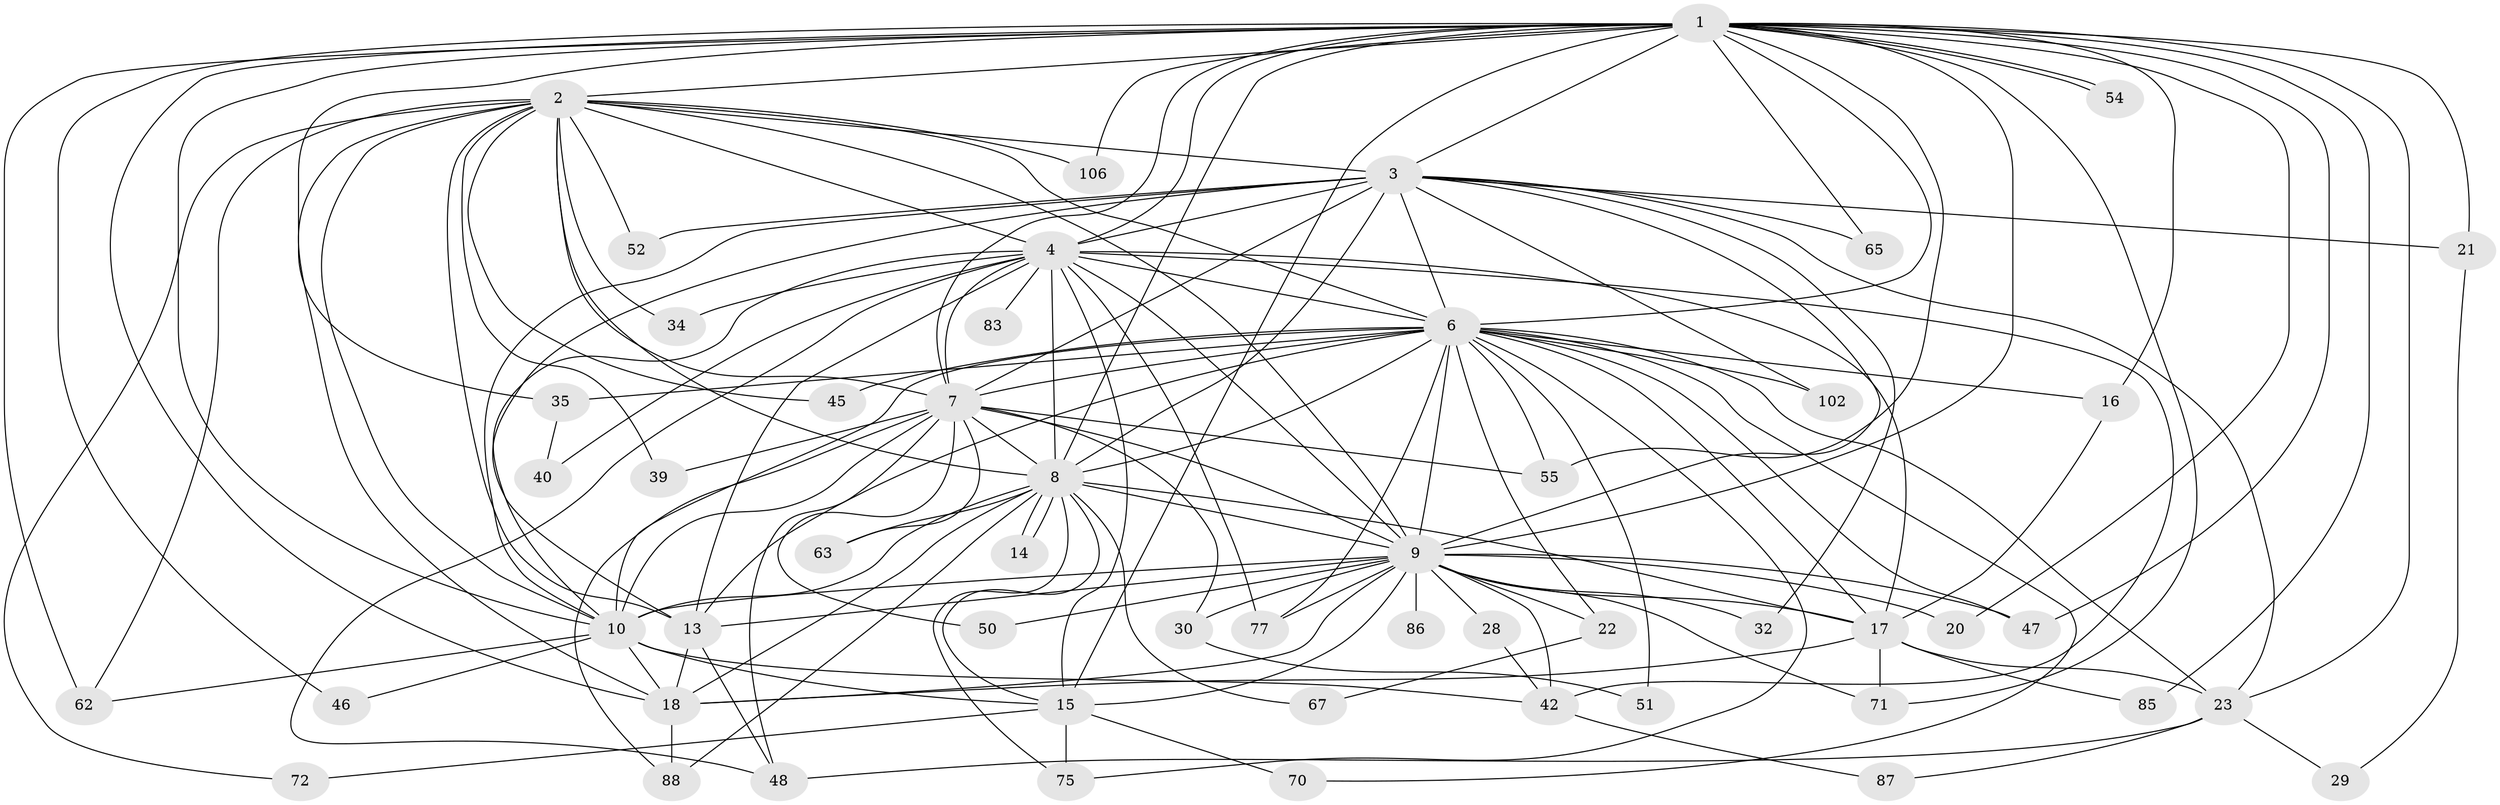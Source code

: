 // original degree distribution, {28: 0.009433962264150943, 18: 0.009433962264150943, 19: 0.009433962264150943, 11: 0.009433962264150943, 16: 0.018867924528301886, 25: 0.009433962264150943, 21: 0.009433962264150943, 24: 0.009433962264150943, 17: 0.009433962264150943, 12: 0.009433962264150943, 2: 0.5377358490566038, 6: 0.02830188679245283, 5: 0.05660377358490566, 3: 0.19811320754716982, 8: 0.009433962264150943, 4: 0.04716981132075472, 7: 0.018867924528301886}
// Generated by graph-tools (version 1.1) at 2025/14/03/09/25 04:14:01]
// undirected, 53 vertices, 148 edges
graph export_dot {
graph [start="1"]
  node [color=gray90,style=filled];
  1;
  2;
  3;
  4 [super="+56+5"];
  6 [super="+69"];
  7;
  8 [super="+12+44+68+105+24+27"];
  9 [super="+11"];
  10 [super="+38+58+19"];
  13 [super="+49"];
  14;
  15 [super="+33+103"];
  16;
  17 [super="+76+25"];
  18 [super="+60"];
  20;
  21;
  22;
  23 [super="+36+31+64"];
  28 [super="+82"];
  29;
  30;
  32;
  34;
  35;
  39;
  40;
  42 [super="+61"];
  45;
  46;
  47 [super="+95"];
  48 [super="+73"];
  50;
  51;
  52;
  54;
  55 [super="+66"];
  62 [super="+91"];
  63;
  65;
  67;
  70;
  71 [super="+92"];
  72;
  75 [super="+97"];
  77 [super="+81"];
  83;
  85;
  86;
  87;
  88 [super="+90"];
  102;
  106;
  1 -- 2;
  1 -- 3;
  1 -- 4 [weight=3];
  1 -- 6;
  1 -- 7;
  1 -- 8;
  1 -- 9;
  1 -- 10;
  1 -- 15;
  1 -- 16;
  1 -- 20;
  1 -- 21;
  1 -- 35;
  1 -- 46;
  1 -- 47;
  1 -- 54;
  1 -- 54;
  1 -- 55;
  1 -- 62;
  1 -- 65;
  1 -- 71;
  1 -- 85;
  1 -- 106;
  1 -- 23 [weight=2];
  1 -- 18;
  2 -- 3;
  2 -- 4 [weight=2];
  2 -- 6;
  2 -- 7;
  2 -- 8;
  2 -- 9;
  2 -- 10;
  2 -- 34;
  2 -- 39;
  2 -- 45;
  2 -- 52;
  2 -- 72;
  2 -- 106;
  2 -- 18;
  2 -- 62;
  2 -- 13;
  3 -- 4 [weight=2];
  3 -- 6;
  3 -- 7;
  3 -- 8 [weight=2];
  3 -- 9;
  3 -- 10 [weight=2];
  3 -- 13;
  3 -- 21;
  3 -- 23 [weight=2];
  3 -- 32;
  3 -- 52;
  3 -- 65;
  3 -- 102;
  4 -- 6 [weight=3];
  4 -- 7 [weight=2];
  4 -- 8 [weight=3];
  4 -- 9 [weight=2];
  4 -- 10 [weight=3];
  4 -- 83 [weight=2];
  4 -- 13;
  4 -- 77;
  4 -- 17 [weight=2];
  4 -- 34;
  4 -- 40;
  4 -- 42;
  4 -- 48;
  4 -- 15;
  6 -- 7;
  6 -- 8;
  6 -- 9 [weight=2];
  6 -- 10;
  6 -- 16;
  6 -- 17 [weight=2];
  6 -- 22;
  6 -- 35;
  6 -- 45;
  6 -- 47;
  6 -- 51;
  6 -- 55;
  6 -- 70;
  6 -- 75;
  6 -- 102;
  6 -- 23;
  6 -- 77;
  6 -- 13;
  7 -- 8;
  7 -- 9;
  7 -- 10;
  7 -- 30;
  7 -- 39;
  7 -- 50;
  7 -- 63;
  7 -- 88;
  7 -- 55;
  7 -- 48;
  8 -- 9 [weight=4];
  8 -- 10 [weight=3];
  8 -- 14;
  8 -- 14;
  8 -- 63;
  8 -- 67;
  8 -- 88;
  8 -- 18;
  8 -- 15;
  8 -- 17;
  8 -- 75;
  9 -- 10 [weight=3];
  9 -- 18;
  9 -- 22;
  9 -- 28 [weight=3];
  9 -- 30;
  9 -- 32;
  9 -- 71;
  9 -- 77;
  9 -- 86 [weight=2];
  9 -- 17;
  9 -- 42;
  9 -- 13;
  9 -- 15 [weight=3];
  9 -- 47;
  9 -- 50;
  9 -- 20;
  10 -- 18;
  10 -- 46;
  10 -- 62;
  10 -- 15 [weight=2];
  10 -- 42;
  13 -- 48;
  13 -- 18;
  15 -- 70;
  15 -- 72;
  15 -- 75;
  16 -- 17;
  17 -- 23 [weight=3];
  17 -- 85;
  17 -- 71;
  17 -- 18;
  18 -- 88;
  21 -- 29;
  22 -- 67;
  23 -- 29;
  23 -- 48;
  23 -- 87;
  28 -- 42;
  30 -- 51;
  35 -- 40;
  42 -- 87;
}
